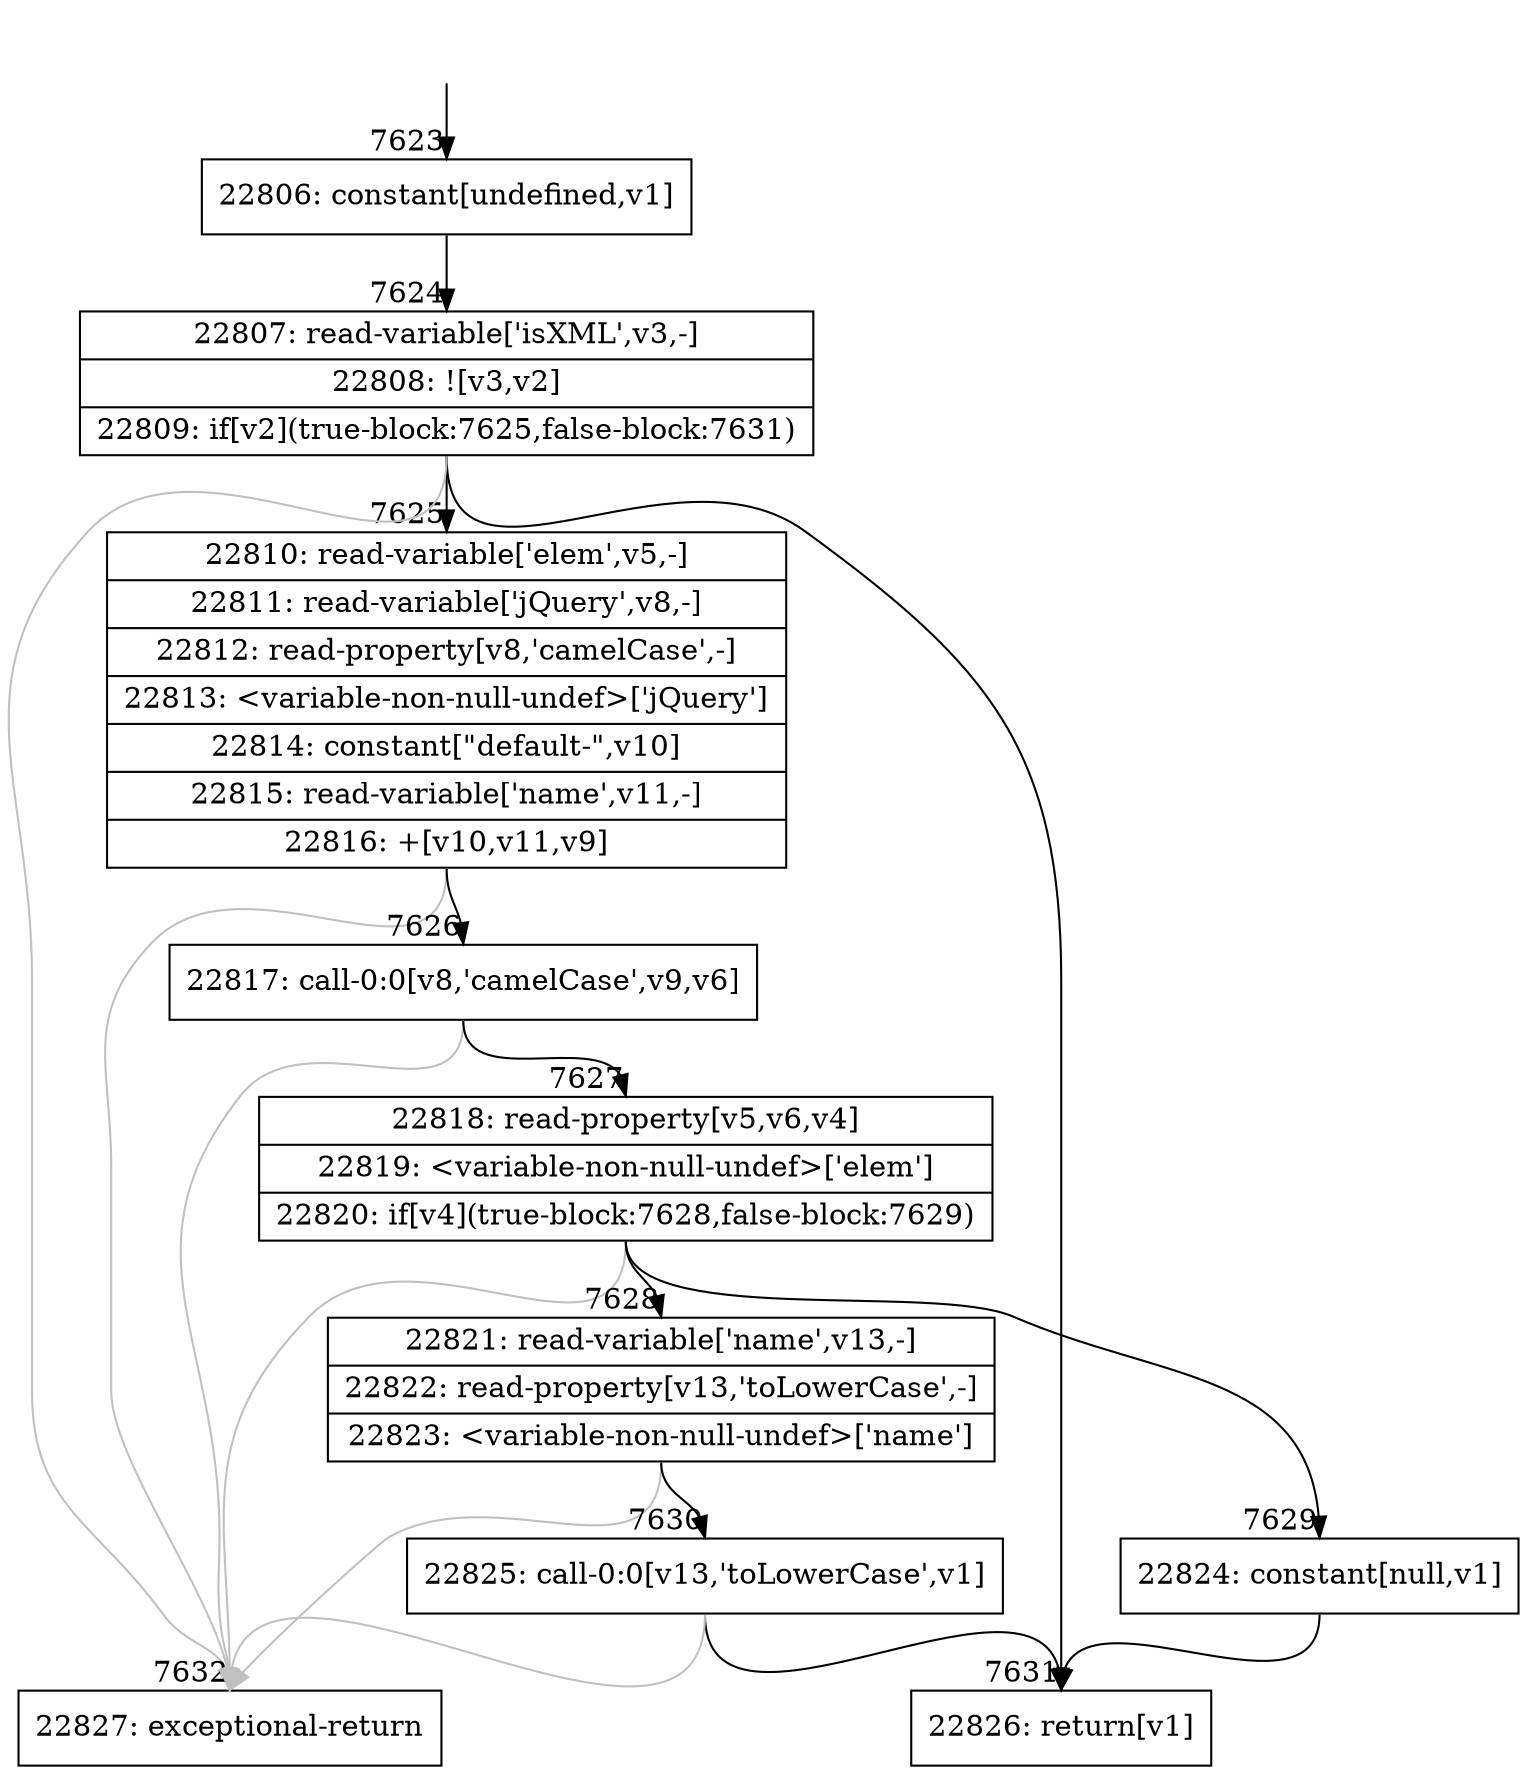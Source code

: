 digraph {
rankdir="TD"
BB_entry468[shape=none,label=""];
BB_entry468 -> BB7623 [tailport=s, headport=n, headlabel="    7623"]
BB7623 [shape=record label="{22806: constant[undefined,v1]}" ] 
BB7623 -> BB7624 [tailport=s, headport=n, headlabel="      7624"]
BB7624 [shape=record label="{22807: read-variable['isXML',v3,-]|22808: ![v3,v2]|22809: if[v2](true-block:7625,false-block:7631)}" ] 
BB7624 -> BB7625 [tailport=s, headport=n, headlabel="      7625"]
BB7624 -> BB7631 [tailport=s, headport=n, headlabel="      7631"]
BB7624 -> BB7632 [tailport=s, headport=n, color=gray, headlabel="      7632"]
BB7625 [shape=record label="{22810: read-variable['elem',v5,-]|22811: read-variable['jQuery',v8,-]|22812: read-property[v8,'camelCase',-]|22813: \<variable-non-null-undef\>['jQuery']|22814: constant[\"default-\",v10]|22815: read-variable['name',v11,-]|22816: +[v10,v11,v9]}" ] 
BB7625 -> BB7626 [tailport=s, headport=n, headlabel="      7626"]
BB7625 -> BB7632 [tailport=s, headport=n, color=gray]
BB7626 [shape=record label="{22817: call-0:0[v8,'camelCase',v9,v6]}" ] 
BB7626 -> BB7627 [tailport=s, headport=n, headlabel="      7627"]
BB7626 -> BB7632 [tailport=s, headport=n, color=gray]
BB7627 [shape=record label="{22818: read-property[v5,v6,v4]|22819: \<variable-non-null-undef\>['elem']|22820: if[v4](true-block:7628,false-block:7629)}" ] 
BB7627 -> BB7628 [tailport=s, headport=n, headlabel="      7628"]
BB7627 -> BB7629 [tailport=s, headport=n, headlabel="      7629"]
BB7627 -> BB7632 [tailport=s, headport=n, color=gray]
BB7628 [shape=record label="{22821: read-variable['name',v13,-]|22822: read-property[v13,'toLowerCase',-]|22823: \<variable-non-null-undef\>['name']}" ] 
BB7628 -> BB7630 [tailport=s, headport=n, headlabel="      7630"]
BB7628 -> BB7632 [tailport=s, headport=n, color=gray]
BB7629 [shape=record label="{22824: constant[null,v1]}" ] 
BB7629 -> BB7631 [tailport=s, headport=n]
BB7630 [shape=record label="{22825: call-0:0[v13,'toLowerCase',v1]}" ] 
BB7630 -> BB7631 [tailport=s, headport=n]
BB7630 -> BB7632 [tailport=s, headport=n, color=gray]
BB7631 [shape=record label="{22826: return[v1]}" ] 
BB7632 [shape=record label="{22827: exceptional-return}" ] 
}
